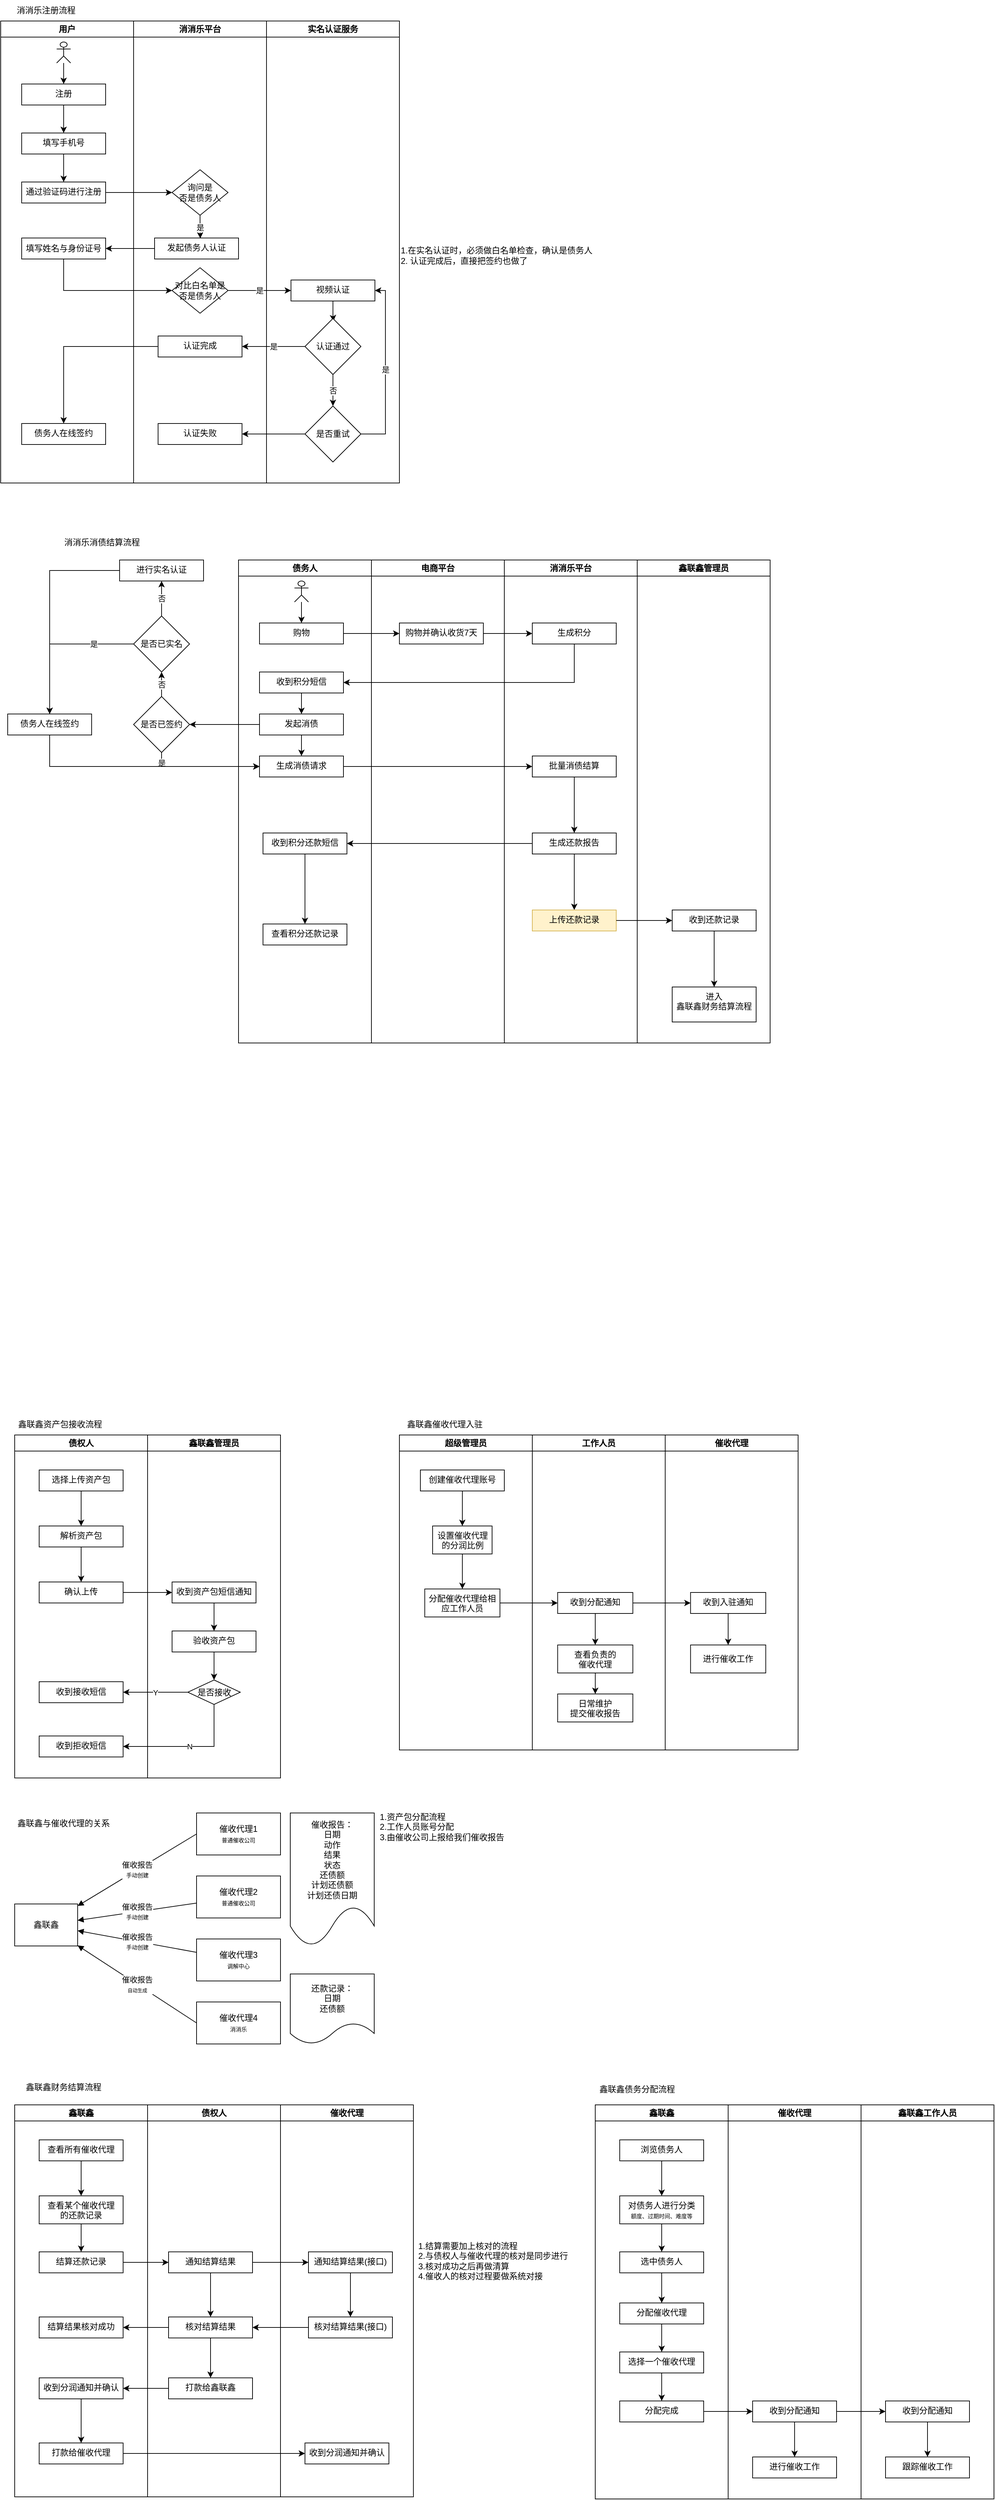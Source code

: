 <mxfile version="22.1.4" type="github">
  <diagram name="第 1 页" id="IrOaD0ugSm4VNV1ufrcn">
    <mxGraphModel dx="1061" dy="655" grid="1" gridSize="10" guides="1" tooltips="1" connect="1" arrows="1" fold="1" page="1" pageScale="1" pageWidth="827" pageHeight="1169" math="0" shadow="0">
      <root>
        <mxCell id="0" />
        <mxCell id="1" parent="0" />
        <mxCell id="AjmC-OGkHX0ekNedTrzZ-1" value="用户" style="swimlane;whiteSpace=wrap;html=1;" vertex="1" parent="1">
          <mxGeometry x="20" y="40" width="190" height="660" as="geometry" />
        </mxCell>
        <mxCell id="AjmC-OGkHX0ekNedTrzZ-6" value="" style="edgeStyle=orthogonalEdgeStyle;rounded=0;orthogonalLoop=1;jettySize=auto;html=1;" edge="1" parent="AjmC-OGkHX0ekNedTrzZ-1" source="AjmC-OGkHX0ekNedTrzZ-4" target="AjmC-OGkHX0ekNedTrzZ-5">
          <mxGeometry relative="1" as="geometry" />
        </mxCell>
        <mxCell id="AjmC-OGkHX0ekNedTrzZ-4" value="" style="shape=umlActor;verticalLabelPosition=bottom;verticalAlign=top;html=1;outlineConnect=0;" vertex="1" parent="AjmC-OGkHX0ekNedTrzZ-1">
          <mxGeometry x="80" y="30" width="20" height="30" as="geometry" />
        </mxCell>
        <mxCell id="AjmC-OGkHX0ekNedTrzZ-41" style="edgeStyle=orthogonalEdgeStyle;rounded=0;orthogonalLoop=1;jettySize=auto;html=1;exitX=0.5;exitY=1;exitDx=0;exitDy=0;" edge="1" parent="AjmC-OGkHX0ekNedTrzZ-1" source="AjmC-OGkHX0ekNedTrzZ-5" target="AjmC-OGkHX0ekNedTrzZ-10">
          <mxGeometry relative="1" as="geometry" />
        </mxCell>
        <mxCell id="AjmC-OGkHX0ekNedTrzZ-5" value="注册" style="whiteSpace=wrap;html=1;verticalAlign=top;" vertex="1" parent="AjmC-OGkHX0ekNedTrzZ-1">
          <mxGeometry x="30" y="90" width="120" height="30" as="geometry" />
        </mxCell>
        <mxCell id="AjmC-OGkHX0ekNedTrzZ-42" style="edgeStyle=orthogonalEdgeStyle;rounded=0;orthogonalLoop=1;jettySize=auto;html=1;exitX=0.5;exitY=1;exitDx=0;exitDy=0;entryX=0.5;entryY=0;entryDx=0;entryDy=0;" edge="1" parent="AjmC-OGkHX0ekNedTrzZ-1" source="AjmC-OGkHX0ekNedTrzZ-10" target="AjmC-OGkHX0ekNedTrzZ-14">
          <mxGeometry relative="1" as="geometry" />
        </mxCell>
        <mxCell id="AjmC-OGkHX0ekNedTrzZ-10" value="填写手机号" style="whiteSpace=wrap;html=1;verticalAlign=top;" vertex="1" parent="AjmC-OGkHX0ekNedTrzZ-1">
          <mxGeometry x="30" y="160" width="120" height="30" as="geometry" />
        </mxCell>
        <mxCell id="AjmC-OGkHX0ekNedTrzZ-14" value="通过验证码进行注册" style="whiteSpace=wrap;html=1;verticalAlign=top;" vertex="1" parent="AjmC-OGkHX0ekNedTrzZ-1">
          <mxGeometry x="30" y="230" width="120" height="30" as="geometry" />
        </mxCell>
        <mxCell id="AjmC-OGkHX0ekNedTrzZ-18" value="填写姓名与身份证号" style="rounded=0;whiteSpace=wrap;html=1;" vertex="1" parent="AjmC-OGkHX0ekNedTrzZ-1">
          <mxGeometry x="30" y="310" width="120" height="30" as="geometry" />
        </mxCell>
        <mxCell id="AjmC-OGkHX0ekNedTrzZ-33" value="债务人在线签约" style="whiteSpace=wrap;html=1;verticalAlign=top;" vertex="1" parent="AjmC-OGkHX0ekNedTrzZ-1">
          <mxGeometry x="30" y="575" width="120" height="30" as="geometry" />
        </mxCell>
        <mxCell id="AjmC-OGkHX0ekNedTrzZ-2" value="消消乐注册流程" style="text;html=1;strokeColor=none;fillColor=none;align=center;verticalAlign=middle;whiteSpace=wrap;rounded=0;" vertex="1" parent="1">
          <mxGeometry x="20" y="10" width="130" height="30" as="geometry" />
        </mxCell>
        <mxCell id="AjmC-OGkHX0ekNedTrzZ-3" value="消消乐平台" style="swimlane;whiteSpace=wrap;html=1;" vertex="1" parent="1">
          <mxGeometry x="210" y="40" width="190" height="660" as="geometry" />
        </mxCell>
        <mxCell id="AjmC-OGkHX0ekNedTrzZ-12" value="询问是&lt;br&gt;否是债务人" style="rhombus;whiteSpace=wrap;html=1;" vertex="1" parent="AjmC-OGkHX0ekNedTrzZ-3">
          <mxGeometry x="55" y="212.5" width="80" height="65" as="geometry" />
        </mxCell>
        <mxCell id="AjmC-OGkHX0ekNedTrzZ-30" value="认证完成" style="whiteSpace=wrap;html=1;verticalAlign=top;" vertex="1" parent="AjmC-OGkHX0ekNedTrzZ-3">
          <mxGeometry x="35" y="450" width="120" height="30" as="geometry" />
        </mxCell>
        <mxCell id="AjmC-OGkHX0ekNedTrzZ-266" value="发起债务人认证" style="whiteSpace=wrap;html=1;verticalAlign=top;" vertex="1" parent="AjmC-OGkHX0ekNedTrzZ-3">
          <mxGeometry x="30" y="310" width="120" height="30" as="geometry" />
        </mxCell>
        <mxCell id="AjmC-OGkHX0ekNedTrzZ-267" value="是" style="edgeStyle=orthogonalEdgeStyle;rounded=0;orthogonalLoop=1;jettySize=auto;html=1;entryX=0.545;entryY=0.022;entryDx=0;entryDy=0;entryPerimeter=0;" edge="1" parent="AjmC-OGkHX0ekNedTrzZ-3" source="AjmC-OGkHX0ekNedTrzZ-12" target="AjmC-OGkHX0ekNedTrzZ-266">
          <mxGeometry relative="1" as="geometry" />
        </mxCell>
        <mxCell id="AjmC-OGkHX0ekNedTrzZ-271" value="认证失败" style="whiteSpace=wrap;html=1;verticalAlign=top;" vertex="1" parent="AjmC-OGkHX0ekNedTrzZ-3">
          <mxGeometry x="35" y="575" width="120" height="30" as="geometry" />
        </mxCell>
        <mxCell id="AjmC-OGkHX0ekNedTrzZ-273" value="对比白名单是否是债务人" style="rhombus;whiteSpace=wrap;html=1;" vertex="1" parent="AjmC-OGkHX0ekNedTrzZ-3">
          <mxGeometry x="55" y="352.5" width="80" height="65" as="geometry" />
        </mxCell>
        <mxCell id="AjmC-OGkHX0ekNedTrzZ-8" value="实名认证服务" style="swimlane;whiteSpace=wrap;html=1;" vertex="1" parent="1">
          <mxGeometry x="400" y="40" width="190" height="660" as="geometry" />
        </mxCell>
        <mxCell id="AjmC-OGkHX0ekNedTrzZ-27" value="" style="edgeStyle=orthogonalEdgeStyle;rounded=0;orthogonalLoop=1;jettySize=auto;html=1;entryX=0.509;entryY=0.05;entryDx=0;entryDy=0;entryPerimeter=0;" edge="1" parent="AjmC-OGkHX0ekNedTrzZ-8" source="AjmC-OGkHX0ekNedTrzZ-24" target="AjmC-OGkHX0ekNedTrzZ-28">
          <mxGeometry relative="1" as="geometry">
            <mxPoint x="95" y="480" as="targetPoint" />
          </mxGeometry>
        </mxCell>
        <mxCell id="AjmC-OGkHX0ekNedTrzZ-24" value="视频认证" style="whiteSpace=wrap;html=1;verticalAlign=top;" vertex="1" parent="AjmC-OGkHX0ekNedTrzZ-8">
          <mxGeometry x="35" y="370" width="120" height="30" as="geometry" />
        </mxCell>
        <mxCell id="AjmC-OGkHX0ekNedTrzZ-37" value="否" style="edgeStyle=orthogonalEdgeStyle;rounded=0;orthogonalLoop=1;jettySize=auto;html=1;" edge="1" parent="AjmC-OGkHX0ekNedTrzZ-8" source="AjmC-OGkHX0ekNedTrzZ-28" target="AjmC-OGkHX0ekNedTrzZ-36">
          <mxGeometry relative="1" as="geometry" />
        </mxCell>
        <mxCell id="AjmC-OGkHX0ekNedTrzZ-28" value="认证通过" style="rhombus;whiteSpace=wrap;html=1;" vertex="1" parent="AjmC-OGkHX0ekNedTrzZ-8">
          <mxGeometry x="55" y="425" width="80" height="80" as="geometry" />
        </mxCell>
        <mxCell id="AjmC-OGkHX0ekNedTrzZ-38" value="是" style="edgeStyle=orthogonalEdgeStyle;rounded=0;orthogonalLoop=1;jettySize=auto;html=1;exitX=1;exitY=0.5;exitDx=0;exitDy=0;" edge="1" parent="AjmC-OGkHX0ekNedTrzZ-8" source="AjmC-OGkHX0ekNedTrzZ-36" target="AjmC-OGkHX0ekNedTrzZ-24">
          <mxGeometry relative="1" as="geometry">
            <mxPoint x="150" y="590" as="sourcePoint" />
            <mxPoint x="170" y="385" as="targetPoint" />
            <Array as="points">
              <mxPoint x="170" y="590" />
              <mxPoint x="170" y="385" />
            </Array>
          </mxGeometry>
        </mxCell>
        <mxCell id="AjmC-OGkHX0ekNedTrzZ-36" value="是否重试" style="rhombus;whiteSpace=wrap;html=1;" vertex="1" parent="AjmC-OGkHX0ekNedTrzZ-8">
          <mxGeometry x="55" y="550" width="80" height="80" as="geometry" />
        </mxCell>
        <mxCell id="AjmC-OGkHX0ekNedTrzZ-15" style="edgeStyle=orthogonalEdgeStyle;rounded=0;orthogonalLoop=1;jettySize=auto;html=1;entryX=0;entryY=0.5;entryDx=0;entryDy=0;" edge="1" parent="1" source="AjmC-OGkHX0ekNedTrzZ-14" target="AjmC-OGkHX0ekNedTrzZ-12">
          <mxGeometry relative="1" as="geometry" />
        </mxCell>
        <mxCell id="AjmC-OGkHX0ekNedTrzZ-31" value="是" style="edgeStyle=orthogonalEdgeStyle;rounded=0;orthogonalLoop=1;jettySize=auto;html=1;exitX=0;exitY=0.5;exitDx=0;exitDy=0;" edge="1" parent="1" source="AjmC-OGkHX0ekNedTrzZ-28" target="AjmC-OGkHX0ekNedTrzZ-30">
          <mxGeometry relative="1" as="geometry" />
        </mxCell>
        <mxCell id="AjmC-OGkHX0ekNedTrzZ-34" value="" style="edgeStyle=orthogonalEdgeStyle;rounded=0;orthogonalLoop=1;jettySize=auto;html=1;" edge="1" parent="1" source="AjmC-OGkHX0ekNedTrzZ-30" target="AjmC-OGkHX0ekNedTrzZ-33">
          <mxGeometry relative="1" as="geometry" />
        </mxCell>
        <mxCell id="AjmC-OGkHX0ekNedTrzZ-232" value="" style="group" vertex="1" connectable="0" parent="1">
          <mxGeometry x="590" y="2030" width="380" height="480" as="geometry" />
        </mxCell>
        <mxCell id="AjmC-OGkHX0ekNedTrzZ-188" value="鑫联鑫催收代理入驻" style="text;html=1;strokeColor=none;fillColor=none;align=center;verticalAlign=middle;whiteSpace=wrap;rounded=0;" vertex="1" parent="AjmC-OGkHX0ekNedTrzZ-232">
          <mxGeometry width="130" height="30" as="geometry" />
        </mxCell>
        <mxCell id="AjmC-OGkHX0ekNedTrzZ-202" value="工作人员" style="swimlane;whiteSpace=wrap;html=1;" vertex="1" parent="AjmC-OGkHX0ekNedTrzZ-232">
          <mxGeometry x="190" y="30" width="190" height="450" as="geometry" />
        </mxCell>
        <mxCell id="AjmC-OGkHX0ekNedTrzZ-210" value="" style="edgeStyle=orthogonalEdgeStyle;rounded=0;orthogonalLoop=1;jettySize=auto;html=1;" edge="1" parent="AjmC-OGkHX0ekNedTrzZ-202" source="AjmC-OGkHX0ekNedTrzZ-206" target="AjmC-OGkHX0ekNedTrzZ-209">
          <mxGeometry relative="1" as="geometry" />
        </mxCell>
        <mxCell id="AjmC-OGkHX0ekNedTrzZ-206" value="查看负责的&lt;br&gt;催收代理" style="whiteSpace=wrap;html=1;verticalAlign=top;" vertex="1" parent="AjmC-OGkHX0ekNedTrzZ-202">
          <mxGeometry x="36.25" y="300" width="107.5" height="40" as="geometry" />
        </mxCell>
        <mxCell id="AjmC-OGkHX0ekNedTrzZ-209" value="日常维护&lt;br&gt;提交催收报告" style="whiteSpace=wrap;html=1;verticalAlign=top;" vertex="1" parent="AjmC-OGkHX0ekNedTrzZ-202">
          <mxGeometry x="36.25" y="370" width="107.5" height="40" as="geometry" />
        </mxCell>
        <mxCell id="AjmC-OGkHX0ekNedTrzZ-319" style="edgeStyle=orthogonalEdgeStyle;rounded=0;orthogonalLoop=1;jettySize=auto;html=1;exitX=0.5;exitY=1;exitDx=0;exitDy=0;entryX=0.5;entryY=0;entryDx=0;entryDy=0;" edge="1" parent="AjmC-OGkHX0ekNedTrzZ-202" source="AjmC-OGkHX0ekNedTrzZ-318" target="AjmC-OGkHX0ekNedTrzZ-206">
          <mxGeometry relative="1" as="geometry" />
        </mxCell>
        <mxCell id="AjmC-OGkHX0ekNedTrzZ-318" value="收到分配通知" style="whiteSpace=wrap;html=1;verticalAlign=top;" vertex="1" parent="AjmC-OGkHX0ekNedTrzZ-202">
          <mxGeometry x="36.25" y="225" width="107.5" height="30" as="geometry" />
        </mxCell>
        <mxCell id="AjmC-OGkHX0ekNedTrzZ-234" value="" style="group" vertex="1" connectable="0" parent="1">
          <mxGeometry x="40" y="2977" width="570" height="600" as="geometry" />
        </mxCell>
        <mxCell id="AjmC-OGkHX0ekNedTrzZ-163" value="鑫联鑫" style="swimlane;whiteSpace=wrap;html=1;" vertex="1" parent="AjmC-OGkHX0ekNedTrzZ-234">
          <mxGeometry y="40" width="190" height="560" as="geometry" />
        </mxCell>
        <mxCell id="AjmC-OGkHX0ekNedTrzZ-164" style="edgeStyle=orthogonalEdgeStyle;rounded=0;orthogonalLoop=1;jettySize=auto;html=1;exitX=0.5;exitY=1;exitDx=0;exitDy=0;" edge="1" parent="AjmC-OGkHX0ekNedTrzZ-163" source="AjmC-OGkHX0ekNedTrzZ-165" target="AjmC-OGkHX0ekNedTrzZ-167">
          <mxGeometry relative="1" as="geometry" />
        </mxCell>
        <mxCell id="AjmC-OGkHX0ekNedTrzZ-165" value="查看所有催收代理" style="whiteSpace=wrap;html=1;verticalAlign=top;" vertex="1" parent="AjmC-OGkHX0ekNedTrzZ-163">
          <mxGeometry x="35" y="50" width="120" height="30" as="geometry" />
        </mxCell>
        <mxCell id="AjmC-OGkHX0ekNedTrzZ-166" style="edgeStyle=orthogonalEdgeStyle;rounded=0;orthogonalLoop=1;jettySize=auto;html=1;" edge="1" parent="AjmC-OGkHX0ekNedTrzZ-163" source="AjmC-OGkHX0ekNedTrzZ-167" target="AjmC-OGkHX0ekNedTrzZ-168">
          <mxGeometry relative="1" as="geometry" />
        </mxCell>
        <mxCell id="AjmC-OGkHX0ekNedTrzZ-167" value="查看某个催收代理&lt;br&gt;的还款记录" style="whiteSpace=wrap;html=1;verticalAlign=top;" vertex="1" parent="AjmC-OGkHX0ekNedTrzZ-163">
          <mxGeometry x="35" y="130" width="120" height="40" as="geometry" />
        </mxCell>
        <mxCell id="AjmC-OGkHX0ekNedTrzZ-168" value="结算还款记录" style="whiteSpace=wrap;html=1;verticalAlign=top;" vertex="1" parent="AjmC-OGkHX0ekNedTrzZ-163">
          <mxGeometry x="35" y="210" width="120" height="30" as="geometry" />
        </mxCell>
        <mxCell id="AjmC-OGkHX0ekNedTrzZ-280" value="结算结果核对成功" style="whiteSpace=wrap;html=1;verticalAlign=top;" vertex="1" parent="AjmC-OGkHX0ekNedTrzZ-163">
          <mxGeometry x="35" y="303" width="120" height="30" as="geometry" />
        </mxCell>
        <mxCell id="AjmC-OGkHX0ekNedTrzZ-218" value="收到分润通知并确认" style="whiteSpace=wrap;html=1;verticalAlign=top;" vertex="1" parent="AjmC-OGkHX0ekNedTrzZ-163">
          <mxGeometry x="35" y="390" width="120" height="30" as="geometry" />
        </mxCell>
        <mxCell id="AjmC-OGkHX0ekNedTrzZ-220" value="打款给催收代理" style="whiteSpace=wrap;html=1;verticalAlign=top;" vertex="1" parent="AjmC-OGkHX0ekNedTrzZ-163">
          <mxGeometry x="35" y="483" width="120" height="30" as="geometry" />
        </mxCell>
        <mxCell id="AjmC-OGkHX0ekNedTrzZ-221" value="" style="edgeStyle=orthogonalEdgeStyle;rounded=0;orthogonalLoop=1;jettySize=auto;html=1;" edge="1" parent="AjmC-OGkHX0ekNedTrzZ-163" source="AjmC-OGkHX0ekNedTrzZ-218" target="AjmC-OGkHX0ekNedTrzZ-220">
          <mxGeometry relative="1" as="geometry" />
        </mxCell>
        <mxCell id="AjmC-OGkHX0ekNedTrzZ-171" value="鑫联鑫财务结算流程" style="text;html=1;strokeColor=none;fillColor=none;align=center;verticalAlign=middle;whiteSpace=wrap;rounded=0;" vertex="1" parent="AjmC-OGkHX0ekNedTrzZ-234">
          <mxGeometry width="140" height="30" as="geometry" />
        </mxCell>
        <mxCell id="AjmC-OGkHX0ekNedTrzZ-172" value="债权人" style="swimlane;whiteSpace=wrap;html=1;" vertex="1" parent="AjmC-OGkHX0ekNedTrzZ-234">
          <mxGeometry x="190" y="40" width="190" height="560" as="geometry" />
        </mxCell>
        <mxCell id="AjmC-OGkHX0ekNedTrzZ-261" value="" style="edgeStyle=orthogonalEdgeStyle;rounded=0;orthogonalLoop=1;jettySize=auto;html=1;entryX=0.5;entryY=0;entryDx=0;entryDy=0;" edge="1" parent="AjmC-OGkHX0ekNedTrzZ-172" source="AjmC-OGkHX0ekNedTrzZ-212" target="AjmC-OGkHX0ekNedTrzZ-262">
          <mxGeometry relative="1" as="geometry">
            <mxPoint x="105" y="373" as="targetPoint" />
          </mxGeometry>
        </mxCell>
        <mxCell id="AjmC-OGkHX0ekNedTrzZ-212" value="通知结算结果" style="whiteSpace=wrap;html=1;verticalAlign=top;" vertex="1" parent="AjmC-OGkHX0ekNedTrzZ-172">
          <mxGeometry x="30" y="210" width="120" height="30" as="geometry" />
        </mxCell>
        <mxCell id="AjmC-OGkHX0ekNedTrzZ-216" value="打款给鑫联鑫" style="whiteSpace=wrap;html=1;verticalAlign=top;" vertex="1" parent="AjmC-OGkHX0ekNedTrzZ-172">
          <mxGeometry x="30" y="390" width="120" height="30" as="geometry" />
        </mxCell>
        <mxCell id="AjmC-OGkHX0ekNedTrzZ-263" style="edgeStyle=orthogonalEdgeStyle;rounded=0;orthogonalLoop=1;jettySize=auto;html=1;exitX=0.5;exitY=1;exitDx=0;exitDy=0;entryX=0.5;entryY=0;entryDx=0;entryDy=0;" edge="1" parent="AjmC-OGkHX0ekNedTrzZ-172" source="AjmC-OGkHX0ekNedTrzZ-262" target="AjmC-OGkHX0ekNedTrzZ-216">
          <mxGeometry relative="1" as="geometry" />
        </mxCell>
        <mxCell id="AjmC-OGkHX0ekNedTrzZ-262" value="核对结算结果" style="whiteSpace=wrap;html=1;verticalAlign=top;" vertex="1" parent="AjmC-OGkHX0ekNedTrzZ-172">
          <mxGeometry x="30" y="303" width="120" height="30" as="geometry" />
        </mxCell>
        <mxCell id="AjmC-OGkHX0ekNedTrzZ-180" value="催收代理" style="swimlane;whiteSpace=wrap;html=1;" vertex="1" parent="AjmC-OGkHX0ekNedTrzZ-234">
          <mxGeometry x="380" y="40" width="190" height="560" as="geometry" />
        </mxCell>
        <mxCell id="AjmC-OGkHX0ekNedTrzZ-278" style="edgeStyle=orthogonalEdgeStyle;rounded=0;orthogonalLoop=1;jettySize=auto;html=1;exitX=0.5;exitY=1;exitDx=0;exitDy=0;" edge="1" parent="AjmC-OGkHX0ekNedTrzZ-180" source="AjmC-OGkHX0ekNedTrzZ-214" target="AjmC-OGkHX0ekNedTrzZ-265">
          <mxGeometry relative="1" as="geometry" />
        </mxCell>
        <mxCell id="AjmC-OGkHX0ekNedTrzZ-214" value="通知结算结果(接口)" style="whiteSpace=wrap;html=1;verticalAlign=top;" vertex="1" parent="AjmC-OGkHX0ekNedTrzZ-180">
          <mxGeometry x="40" y="210" width="120" height="30" as="geometry" />
        </mxCell>
        <mxCell id="AjmC-OGkHX0ekNedTrzZ-222" value="收到分润通知并确认" style="whiteSpace=wrap;html=1;verticalAlign=top;" vertex="1" parent="AjmC-OGkHX0ekNedTrzZ-180">
          <mxGeometry x="35" y="483" width="120" height="30" as="geometry" />
        </mxCell>
        <mxCell id="AjmC-OGkHX0ekNedTrzZ-265" value="核对结算结果(接口)" style="whiteSpace=wrap;html=1;verticalAlign=top;" vertex="1" parent="AjmC-OGkHX0ekNedTrzZ-180">
          <mxGeometry x="40" y="303" width="120" height="30" as="geometry" />
        </mxCell>
        <mxCell id="AjmC-OGkHX0ekNedTrzZ-276" style="edgeStyle=orthogonalEdgeStyle;rounded=0;orthogonalLoop=1;jettySize=auto;html=1;exitX=1;exitY=0.5;exitDx=0;exitDy=0;" edge="1" parent="AjmC-OGkHX0ekNedTrzZ-234" source="AjmC-OGkHX0ekNedTrzZ-168" target="AjmC-OGkHX0ekNedTrzZ-212">
          <mxGeometry relative="1" as="geometry" />
        </mxCell>
        <mxCell id="AjmC-OGkHX0ekNedTrzZ-277" style="edgeStyle=orthogonalEdgeStyle;rounded=0;orthogonalLoop=1;jettySize=auto;html=1;exitX=1;exitY=0.5;exitDx=0;exitDy=0;entryX=0;entryY=0.5;entryDx=0;entryDy=0;" edge="1" parent="AjmC-OGkHX0ekNedTrzZ-234" source="AjmC-OGkHX0ekNedTrzZ-212" target="AjmC-OGkHX0ekNedTrzZ-214">
          <mxGeometry relative="1" as="geometry" />
        </mxCell>
        <mxCell id="AjmC-OGkHX0ekNedTrzZ-279" style="edgeStyle=orthogonalEdgeStyle;rounded=0;orthogonalLoop=1;jettySize=auto;html=1;exitX=0;exitY=0.5;exitDx=0;exitDy=0;" edge="1" parent="AjmC-OGkHX0ekNedTrzZ-234" source="AjmC-OGkHX0ekNedTrzZ-265" target="AjmC-OGkHX0ekNedTrzZ-262">
          <mxGeometry relative="1" as="geometry" />
        </mxCell>
        <mxCell id="AjmC-OGkHX0ekNedTrzZ-281" style="edgeStyle=orthogonalEdgeStyle;rounded=0;orthogonalLoop=1;jettySize=auto;html=1;exitX=0;exitY=0.5;exitDx=0;exitDy=0;entryX=1;entryY=0.5;entryDx=0;entryDy=0;" edge="1" parent="AjmC-OGkHX0ekNedTrzZ-234" source="AjmC-OGkHX0ekNedTrzZ-262" target="AjmC-OGkHX0ekNedTrzZ-280">
          <mxGeometry relative="1" as="geometry" />
        </mxCell>
        <mxCell id="AjmC-OGkHX0ekNedTrzZ-219" value="" style="edgeStyle=orthogonalEdgeStyle;rounded=0;orthogonalLoop=1;jettySize=auto;html=1;" edge="1" parent="AjmC-OGkHX0ekNedTrzZ-234" source="AjmC-OGkHX0ekNedTrzZ-216" target="AjmC-OGkHX0ekNedTrzZ-218">
          <mxGeometry relative="1" as="geometry" />
        </mxCell>
        <mxCell id="AjmC-OGkHX0ekNedTrzZ-282" style="edgeStyle=orthogonalEdgeStyle;rounded=0;orthogonalLoop=1;jettySize=auto;html=1;exitX=1;exitY=0.5;exitDx=0;exitDy=0;entryX=0;entryY=0.5;entryDx=0;entryDy=0;" edge="1" parent="AjmC-OGkHX0ekNedTrzZ-234" source="AjmC-OGkHX0ekNedTrzZ-220" target="AjmC-OGkHX0ekNedTrzZ-222">
          <mxGeometry relative="1" as="geometry" />
        </mxCell>
        <mxCell id="AjmC-OGkHX0ekNedTrzZ-231" value="" style="group" vertex="1" connectable="0" parent="1">
          <mxGeometry x="40" y="2030" width="380" height="520" as="geometry" />
        </mxCell>
        <mxCell id="AjmC-OGkHX0ekNedTrzZ-93" value="鑫联鑫资产包接收流程" style="text;html=1;strokeColor=none;fillColor=none;align=center;verticalAlign=middle;whiteSpace=wrap;rounded=0;" vertex="1" parent="AjmC-OGkHX0ekNedTrzZ-231">
          <mxGeometry width="130" height="30" as="geometry" />
        </mxCell>
        <mxCell id="AjmC-OGkHX0ekNedTrzZ-94" value="债权人" style="swimlane;whiteSpace=wrap;html=1;" vertex="1" parent="AjmC-OGkHX0ekNedTrzZ-231">
          <mxGeometry y="30" width="190" height="490" as="geometry" />
        </mxCell>
        <mxCell id="AjmC-OGkHX0ekNedTrzZ-114" style="edgeStyle=orthogonalEdgeStyle;rounded=0;orthogonalLoop=1;jettySize=auto;html=1;exitX=0.5;exitY=1;exitDx=0;exitDy=0;" edge="1" parent="AjmC-OGkHX0ekNedTrzZ-94" source="AjmC-OGkHX0ekNedTrzZ-97" target="AjmC-OGkHX0ekNedTrzZ-99">
          <mxGeometry relative="1" as="geometry" />
        </mxCell>
        <mxCell id="AjmC-OGkHX0ekNedTrzZ-97" value="选择上传资产包" style="whiteSpace=wrap;html=1;verticalAlign=top;" vertex="1" parent="AjmC-OGkHX0ekNedTrzZ-94">
          <mxGeometry x="35" y="50" width="120" height="30" as="geometry" />
        </mxCell>
        <mxCell id="AjmC-OGkHX0ekNedTrzZ-115" style="edgeStyle=orthogonalEdgeStyle;rounded=0;orthogonalLoop=1;jettySize=auto;html=1;" edge="1" parent="AjmC-OGkHX0ekNedTrzZ-94" source="AjmC-OGkHX0ekNedTrzZ-99" target="AjmC-OGkHX0ekNedTrzZ-100">
          <mxGeometry relative="1" as="geometry" />
        </mxCell>
        <mxCell id="AjmC-OGkHX0ekNedTrzZ-99" value="解析资产包" style="whiteSpace=wrap;html=1;verticalAlign=top;" vertex="1" parent="AjmC-OGkHX0ekNedTrzZ-94">
          <mxGeometry x="35" y="130" width="120" height="30" as="geometry" />
        </mxCell>
        <mxCell id="AjmC-OGkHX0ekNedTrzZ-100" value="确认上传" style="whiteSpace=wrap;html=1;verticalAlign=top;" vertex="1" parent="AjmC-OGkHX0ekNedTrzZ-94">
          <mxGeometry x="35" y="210" width="120" height="30" as="geometry" />
        </mxCell>
        <mxCell id="AjmC-OGkHX0ekNedTrzZ-133" value="收到接收短信" style="whiteSpace=wrap;html=1;verticalAlign=top;" vertex="1" parent="AjmC-OGkHX0ekNedTrzZ-94">
          <mxGeometry x="35" y="352.5" width="120" height="30" as="geometry" />
        </mxCell>
        <mxCell id="AjmC-OGkHX0ekNedTrzZ-135" value="收到拒收短信" style="whiteSpace=wrap;html=1;verticalAlign=top;" vertex="1" parent="AjmC-OGkHX0ekNedTrzZ-94">
          <mxGeometry x="35" y="430" width="120" height="30" as="geometry" />
        </mxCell>
        <mxCell id="AjmC-OGkHX0ekNedTrzZ-104" value="鑫联鑫管理员" style="swimlane;whiteSpace=wrap;html=1;" vertex="1" parent="AjmC-OGkHX0ekNedTrzZ-231">
          <mxGeometry x="190" y="30" width="190" height="490" as="geometry" />
        </mxCell>
        <mxCell id="AjmC-OGkHX0ekNedTrzZ-108" value="" style="edgeStyle=orthogonalEdgeStyle;rounded=0;orthogonalLoop=1;jettySize=auto;html=1;" edge="1" parent="AjmC-OGkHX0ekNedTrzZ-104" source="AjmC-OGkHX0ekNedTrzZ-109" target="AjmC-OGkHX0ekNedTrzZ-110">
          <mxGeometry relative="1" as="geometry" />
        </mxCell>
        <mxCell id="AjmC-OGkHX0ekNedTrzZ-109" value="收到资产包短信通知" style="whiteSpace=wrap;html=1;verticalAlign=top;" vertex="1" parent="AjmC-OGkHX0ekNedTrzZ-104">
          <mxGeometry x="35" y="210" width="120" height="30" as="geometry" />
        </mxCell>
        <mxCell id="AjmC-OGkHX0ekNedTrzZ-132" value="" style="edgeStyle=orthogonalEdgeStyle;rounded=0;orthogonalLoop=1;jettySize=auto;html=1;" edge="1" parent="AjmC-OGkHX0ekNedTrzZ-104" source="AjmC-OGkHX0ekNedTrzZ-110" target="AjmC-OGkHX0ekNedTrzZ-131">
          <mxGeometry relative="1" as="geometry" />
        </mxCell>
        <mxCell id="AjmC-OGkHX0ekNedTrzZ-110" value="验收资产包" style="whiteSpace=wrap;html=1;verticalAlign=top;" vertex="1" parent="AjmC-OGkHX0ekNedTrzZ-104">
          <mxGeometry x="35" y="280" width="120" height="30" as="geometry" />
        </mxCell>
        <mxCell id="AjmC-OGkHX0ekNedTrzZ-131" value="是否接收" style="rhombus;whiteSpace=wrap;html=1;verticalAlign=middle;" vertex="1" parent="AjmC-OGkHX0ekNedTrzZ-104">
          <mxGeometry x="57.5" y="350" width="75" height="35" as="geometry" />
        </mxCell>
        <mxCell id="AjmC-OGkHX0ekNedTrzZ-130" style="edgeStyle=orthogonalEdgeStyle;rounded=0;orthogonalLoop=1;jettySize=auto;html=1;exitX=1;exitY=0.5;exitDx=0;exitDy=0;" edge="1" parent="AjmC-OGkHX0ekNedTrzZ-231" source="AjmC-OGkHX0ekNedTrzZ-100" target="AjmC-OGkHX0ekNedTrzZ-109">
          <mxGeometry relative="1" as="geometry" />
        </mxCell>
        <mxCell id="AjmC-OGkHX0ekNedTrzZ-134" value="Y" style="edgeStyle=orthogonalEdgeStyle;rounded=0;orthogonalLoop=1;jettySize=auto;html=1;exitX=0;exitY=0.5;exitDx=0;exitDy=0;" edge="1" parent="AjmC-OGkHX0ekNedTrzZ-231" source="AjmC-OGkHX0ekNedTrzZ-131" target="AjmC-OGkHX0ekNedTrzZ-133">
          <mxGeometry relative="1" as="geometry" />
        </mxCell>
        <mxCell id="AjmC-OGkHX0ekNedTrzZ-136" value="N" style="edgeStyle=orthogonalEdgeStyle;rounded=0;orthogonalLoop=1;jettySize=auto;html=1;exitX=0.5;exitY=1;exitDx=0;exitDy=0;entryX=1;entryY=0.5;entryDx=0;entryDy=0;" edge="1" parent="AjmC-OGkHX0ekNedTrzZ-231" source="AjmC-OGkHX0ekNedTrzZ-131" target="AjmC-OGkHX0ekNedTrzZ-135">
          <mxGeometry relative="1" as="geometry" />
        </mxCell>
        <mxCell id="AjmC-OGkHX0ekNedTrzZ-194" value="超级管理员" style="swimlane;whiteSpace=wrap;html=1;" vertex="1" parent="1">
          <mxGeometry x="590" y="2060" width="190" height="450" as="geometry" />
        </mxCell>
        <mxCell id="AjmC-OGkHX0ekNedTrzZ-189" value="创建催收代理账号" style="whiteSpace=wrap;html=1;verticalAlign=top;" vertex="1" parent="AjmC-OGkHX0ekNedTrzZ-194">
          <mxGeometry x="30" y="50" width="120" height="30" as="geometry" />
        </mxCell>
        <mxCell id="AjmC-OGkHX0ekNedTrzZ-190" value="设置催收代理的分润比例" style="whiteSpace=wrap;html=1;verticalAlign=top;" vertex="1" parent="AjmC-OGkHX0ekNedTrzZ-194">
          <mxGeometry x="47.5" y="130" width="85" height="40" as="geometry" />
        </mxCell>
        <mxCell id="AjmC-OGkHX0ekNedTrzZ-191" value="" style="edgeStyle=orthogonalEdgeStyle;rounded=0;orthogonalLoop=1;jettySize=auto;html=1;" edge="1" parent="AjmC-OGkHX0ekNedTrzZ-194" source="AjmC-OGkHX0ekNedTrzZ-189" target="AjmC-OGkHX0ekNedTrzZ-190">
          <mxGeometry relative="1" as="geometry" />
        </mxCell>
        <mxCell id="AjmC-OGkHX0ekNedTrzZ-192" value="分配催收代理给相应工作人员" style="whiteSpace=wrap;html=1;verticalAlign=top;" vertex="1" parent="AjmC-OGkHX0ekNedTrzZ-194">
          <mxGeometry x="36.25" y="220" width="107.5" height="40" as="geometry" />
        </mxCell>
        <mxCell id="AjmC-OGkHX0ekNedTrzZ-193" value="" style="edgeStyle=orthogonalEdgeStyle;rounded=0;orthogonalLoop=1;jettySize=auto;html=1;" edge="1" parent="AjmC-OGkHX0ekNedTrzZ-194" source="AjmC-OGkHX0ekNedTrzZ-190" target="AjmC-OGkHX0ekNedTrzZ-192">
          <mxGeometry relative="1" as="geometry" />
        </mxCell>
        <mxCell id="AjmC-OGkHX0ekNedTrzZ-208" style="edgeStyle=orthogonalEdgeStyle;rounded=0;orthogonalLoop=1;jettySize=auto;html=1;exitX=1;exitY=0.5;exitDx=0;exitDy=0;entryX=0;entryY=0.5;entryDx=0;entryDy=0;" edge="1" parent="1" source="AjmC-OGkHX0ekNedTrzZ-192" target="AjmC-OGkHX0ekNedTrzZ-318">
          <mxGeometry relative="1" as="geometry" />
        </mxCell>
        <mxCell id="AjmC-OGkHX0ekNedTrzZ-254" value="" style="group" vertex="1" connectable="0" parent="1">
          <mxGeometry x="30" y="780" width="1090" height="720" as="geometry" />
        </mxCell>
        <mxCell id="AjmC-OGkHX0ekNedTrzZ-43" value="债务人" style="swimlane;whiteSpace=wrap;html=1;" vertex="1" parent="AjmC-OGkHX0ekNedTrzZ-254">
          <mxGeometry x="330" y="30" width="190" height="690" as="geometry" />
        </mxCell>
        <mxCell id="AjmC-OGkHX0ekNedTrzZ-44" value="" style="edgeStyle=orthogonalEdgeStyle;rounded=0;orthogonalLoop=1;jettySize=auto;html=1;" edge="1" parent="AjmC-OGkHX0ekNedTrzZ-43" source="AjmC-OGkHX0ekNedTrzZ-45" target="AjmC-OGkHX0ekNedTrzZ-47">
          <mxGeometry relative="1" as="geometry" />
        </mxCell>
        <mxCell id="AjmC-OGkHX0ekNedTrzZ-45" value="" style="shape=umlActor;verticalLabelPosition=bottom;verticalAlign=top;html=1;outlineConnect=0;" vertex="1" parent="AjmC-OGkHX0ekNedTrzZ-43">
          <mxGeometry x="80" y="30" width="20" height="30" as="geometry" />
        </mxCell>
        <mxCell id="AjmC-OGkHX0ekNedTrzZ-47" value="购物" style="whiteSpace=wrap;html=1;verticalAlign=top;" vertex="1" parent="AjmC-OGkHX0ekNedTrzZ-43">
          <mxGeometry x="30" y="90" width="120" height="30" as="geometry" />
        </mxCell>
        <mxCell id="AjmC-OGkHX0ekNedTrzZ-81" value="" style="edgeStyle=orthogonalEdgeStyle;rounded=0;orthogonalLoop=1;jettySize=auto;html=1;" edge="1" parent="AjmC-OGkHX0ekNedTrzZ-43" source="AjmC-OGkHX0ekNedTrzZ-78" target="AjmC-OGkHX0ekNedTrzZ-80">
          <mxGeometry relative="1" as="geometry" />
        </mxCell>
        <mxCell id="AjmC-OGkHX0ekNedTrzZ-78" value="发起消债" style="whiteSpace=wrap;html=1;verticalAlign=top;" vertex="1" parent="AjmC-OGkHX0ekNedTrzZ-43">
          <mxGeometry x="30" y="220" width="120" height="30" as="geometry" />
        </mxCell>
        <mxCell id="AjmC-OGkHX0ekNedTrzZ-80" value="生成消债请求" style="whiteSpace=wrap;html=1;verticalAlign=top;" vertex="1" parent="AjmC-OGkHX0ekNedTrzZ-43">
          <mxGeometry x="30" y="280" width="120" height="30" as="geometry" />
        </mxCell>
        <mxCell id="AjmC-OGkHX0ekNedTrzZ-87" value="收到积分还款短信" style="whiteSpace=wrap;html=1;verticalAlign=top;" vertex="1" parent="AjmC-OGkHX0ekNedTrzZ-43">
          <mxGeometry x="35" y="390" width="120" height="30" as="geometry" />
        </mxCell>
        <mxCell id="AjmC-OGkHX0ekNedTrzZ-129" style="edgeStyle=orthogonalEdgeStyle;rounded=0;orthogonalLoop=1;jettySize=auto;html=1;exitX=0.5;exitY=1;exitDx=0;exitDy=0;" edge="1" parent="AjmC-OGkHX0ekNedTrzZ-43" source="AjmC-OGkHX0ekNedTrzZ-116" target="AjmC-OGkHX0ekNedTrzZ-78">
          <mxGeometry relative="1" as="geometry" />
        </mxCell>
        <mxCell id="AjmC-OGkHX0ekNedTrzZ-116" value="收到积分短信" style="whiteSpace=wrap;html=1;verticalAlign=top;" vertex="1" parent="AjmC-OGkHX0ekNedTrzZ-43">
          <mxGeometry x="30" y="160" width="120" height="30" as="geometry" />
        </mxCell>
        <mxCell id="AjmC-OGkHX0ekNedTrzZ-89" value="查看积分还款记录" style="whiteSpace=wrap;html=1;verticalAlign=top;" vertex="1" parent="AjmC-OGkHX0ekNedTrzZ-43">
          <mxGeometry x="35" y="520" width="120" height="30" as="geometry" />
        </mxCell>
        <mxCell id="AjmC-OGkHX0ekNedTrzZ-90" value="" style="edgeStyle=orthogonalEdgeStyle;rounded=0;orthogonalLoop=1;jettySize=auto;html=1;" edge="1" parent="AjmC-OGkHX0ekNedTrzZ-43" source="AjmC-OGkHX0ekNedTrzZ-87" target="AjmC-OGkHX0ekNedTrzZ-89">
          <mxGeometry relative="1" as="geometry" />
        </mxCell>
        <mxCell id="AjmC-OGkHX0ekNedTrzZ-53" value="消消乐消债结算流程" style="text;html=1;strokeColor=none;fillColor=none;align=center;verticalAlign=middle;whiteSpace=wrap;rounded=0;" vertex="1" parent="AjmC-OGkHX0ekNedTrzZ-254">
          <mxGeometry x="70" y="-10" width="130" height="30" as="geometry" />
        </mxCell>
        <mxCell id="AjmC-OGkHX0ekNedTrzZ-54" value="电商平台" style="swimlane;whiteSpace=wrap;html=1;" vertex="1" parent="AjmC-OGkHX0ekNedTrzZ-254">
          <mxGeometry x="520" y="30" width="190" height="690" as="geometry" />
        </mxCell>
        <mxCell id="AjmC-OGkHX0ekNedTrzZ-74" value="购物并确认收货7天" style="whiteSpace=wrap;html=1;verticalAlign=top;" vertex="1" parent="AjmC-OGkHX0ekNedTrzZ-54">
          <mxGeometry x="40" y="90" width="120" height="30" as="geometry" />
        </mxCell>
        <mxCell id="AjmC-OGkHX0ekNedTrzZ-64" value="消消乐平台" style="swimlane;whiteSpace=wrap;html=1;" vertex="1" parent="AjmC-OGkHX0ekNedTrzZ-254">
          <mxGeometry x="710" y="30" width="190" height="690" as="geometry" />
        </mxCell>
        <mxCell id="AjmC-OGkHX0ekNedTrzZ-76" value="生成积分" style="whiteSpace=wrap;html=1;verticalAlign=top;" vertex="1" parent="AjmC-OGkHX0ekNedTrzZ-64">
          <mxGeometry x="40" y="90" width="120" height="30" as="geometry" />
        </mxCell>
        <mxCell id="AjmC-OGkHX0ekNedTrzZ-85" value="" style="edgeStyle=orthogonalEdgeStyle;rounded=0;orthogonalLoop=1;jettySize=auto;html=1;" edge="1" parent="AjmC-OGkHX0ekNedTrzZ-64" source="AjmC-OGkHX0ekNedTrzZ-82" target="AjmC-OGkHX0ekNedTrzZ-84">
          <mxGeometry relative="1" as="geometry" />
        </mxCell>
        <mxCell id="AjmC-OGkHX0ekNedTrzZ-82" value="批量消债结算" style="whiteSpace=wrap;html=1;verticalAlign=top;" vertex="1" parent="AjmC-OGkHX0ekNedTrzZ-64">
          <mxGeometry x="40" y="280" width="120" height="30" as="geometry" />
        </mxCell>
        <mxCell id="AjmC-OGkHX0ekNedTrzZ-238" value="" style="edgeStyle=orthogonalEdgeStyle;rounded=0;orthogonalLoop=1;jettySize=auto;html=1;" edge="1" parent="AjmC-OGkHX0ekNedTrzZ-64" source="AjmC-OGkHX0ekNedTrzZ-84" target="AjmC-OGkHX0ekNedTrzZ-237">
          <mxGeometry relative="1" as="geometry" />
        </mxCell>
        <mxCell id="AjmC-OGkHX0ekNedTrzZ-84" value="生成还款报告" style="whiteSpace=wrap;html=1;verticalAlign=top;" vertex="1" parent="AjmC-OGkHX0ekNedTrzZ-64">
          <mxGeometry x="40" y="390" width="120" height="30" as="geometry" />
        </mxCell>
        <mxCell id="AjmC-OGkHX0ekNedTrzZ-237" value="上传还款记录" style="whiteSpace=wrap;html=1;verticalAlign=top;fillColor=#fff2cc;strokeColor=#d6b656;" vertex="1" parent="AjmC-OGkHX0ekNedTrzZ-64">
          <mxGeometry x="40" y="500" width="120" height="30" as="geometry" />
        </mxCell>
        <mxCell id="AjmC-OGkHX0ekNedTrzZ-75" value="" style="edgeStyle=orthogonalEdgeStyle;rounded=0;orthogonalLoop=1;jettySize=auto;html=1;" edge="1" parent="AjmC-OGkHX0ekNedTrzZ-254" source="AjmC-OGkHX0ekNedTrzZ-47" target="AjmC-OGkHX0ekNedTrzZ-74">
          <mxGeometry relative="1" as="geometry" />
        </mxCell>
        <mxCell id="AjmC-OGkHX0ekNedTrzZ-77" value="" style="edgeStyle=orthogonalEdgeStyle;rounded=0;orthogonalLoop=1;jettySize=auto;html=1;" edge="1" parent="AjmC-OGkHX0ekNedTrzZ-254" source="AjmC-OGkHX0ekNedTrzZ-74" target="AjmC-OGkHX0ekNedTrzZ-76">
          <mxGeometry relative="1" as="geometry" />
        </mxCell>
        <mxCell id="AjmC-OGkHX0ekNedTrzZ-79" value="" style="edgeStyle=orthogonalEdgeStyle;rounded=0;orthogonalLoop=1;jettySize=auto;html=1;entryX=1;entryY=0.5;entryDx=0;entryDy=0;exitX=0.5;exitY=1;exitDx=0;exitDy=0;" edge="1" parent="AjmC-OGkHX0ekNedTrzZ-254" source="AjmC-OGkHX0ekNedTrzZ-76" target="AjmC-OGkHX0ekNedTrzZ-116">
          <mxGeometry relative="1" as="geometry" />
        </mxCell>
        <mxCell id="AjmC-OGkHX0ekNedTrzZ-83" value="" style="edgeStyle=orthogonalEdgeStyle;rounded=0;orthogonalLoop=1;jettySize=auto;html=1;" edge="1" parent="AjmC-OGkHX0ekNedTrzZ-254" source="AjmC-OGkHX0ekNedTrzZ-80" target="AjmC-OGkHX0ekNedTrzZ-82">
          <mxGeometry relative="1" as="geometry" />
        </mxCell>
        <mxCell id="AjmC-OGkHX0ekNedTrzZ-88" value="" style="edgeStyle=orthogonalEdgeStyle;rounded=0;orthogonalLoop=1;jettySize=auto;html=1;" edge="1" parent="AjmC-OGkHX0ekNedTrzZ-254" source="AjmC-OGkHX0ekNedTrzZ-84" target="AjmC-OGkHX0ekNedTrzZ-87">
          <mxGeometry relative="1" as="geometry" />
        </mxCell>
        <mxCell id="AjmC-OGkHX0ekNedTrzZ-224" value="鑫联鑫管理员" style="swimlane;whiteSpace=wrap;html=1;" vertex="1" parent="AjmC-OGkHX0ekNedTrzZ-254">
          <mxGeometry x="900" y="30" width="190" height="690" as="geometry" />
        </mxCell>
        <mxCell id="AjmC-OGkHX0ekNedTrzZ-236" style="edgeStyle=orthogonalEdgeStyle;rounded=0;orthogonalLoop=1;jettySize=auto;html=1;exitX=0.5;exitY=1;exitDx=0;exitDy=0;entryX=0.5;entryY=0;entryDx=0;entryDy=0;" edge="1" parent="AjmC-OGkHX0ekNedTrzZ-224" source="AjmC-OGkHX0ekNedTrzZ-228" target="AjmC-OGkHX0ekNedTrzZ-229">
          <mxGeometry relative="1" as="geometry" />
        </mxCell>
        <mxCell id="AjmC-OGkHX0ekNedTrzZ-228" value="收到还款记录" style="whiteSpace=wrap;html=1;verticalAlign=top;" vertex="1" parent="AjmC-OGkHX0ekNedTrzZ-224">
          <mxGeometry x="50" y="500" width="120" height="30" as="geometry" />
        </mxCell>
        <mxCell id="AjmC-OGkHX0ekNedTrzZ-229" value="进入&lt;br&gt;鑫联鑫财务结算流程" style="whiteSpace=wrap;html=1;verticalAlign=top;" vertex="1" parent="AjmC-OGkHX0ekNedTrzZ-224">
          <mxGeometry x="50" y="610" width="120" height="50" as="geometry" />
        </mxCell>
        <mxCell id="AjmC-OGkHX0ekNedTrzZ-239" style="edgeStyle=orthogonalEdgeStyle;rounded=0;orthogonalLoop=1;jettySize=auto;html=1;exitX=1;exitY=0.5;exitDx=0;exitDy=0;entryX=0;entryY=0.5;entryDx=0;entryDy=0;" edge="1" parent="AjmC-OGkHX0ekNedTrzZ-254" source="AjmC-OGkHX0ekNedTrzZ-237" target="AjmC-OGkHX0ekNedTrzZ-228">
          <mxGeometry relative="1" as="geometry" />
        </mxCell>
        <mxCell id="AjmC-OGkHX0ekNedTrzZ-245" value="是" style="edgeStyle=orthogonalEdgeStyle;rounded=0;orthogonalLoop=1;jettySize=auto;html=1;exitX=0.5;exitY=1;exitDx=0;exitDy=0;entryX=0;entryY=0.5;entryDx=0;entryDy=0;" edge="1" parent="AjmC-OGkHX0ekNedTrzZ-254" source="AjmC-OGkHX0ekNedTrzZ-240" target="AjmC-OGkHX0ekNedTrzZ-80">
          <mxGeometry x="-0.813" relative="1" as="geometry">
            <mxPoint as="offset" />
          </mxGeometry>
        </mxCell>
        <mxCell id="AjmC-OGkHX0ekNedTrzZ-240" value="是否已签约" style="rhombus;whiteSpace=wrap;html=1;verticalAlign=middle;" vertex="1" parent="AjmC-OGkHX0ekNedTrzZ-254">
          <mxGeometry x="180" y="225" width="80" height="80" as="geometry" />
        </mxCell>
        <mxCell id="AjmC-OGkHX0ekNedTrzZ-241" value="" style="edgeStyle=orthogonalEdgeStyle;rounded=0;orthogonalLoop=1;jettySize=auto;html=1;" edge="1" parent="AjmC-OGkHX0ekNedTrzZ-254" source="AjmC-OGkHX0ekNedTrzZ-78" target="AjmC-OGkHX0ekNedTrzZ-240">
          <mxGeometry relative="1" as="geometry" />
        </mxCell>
        <mxCell id="AjmC-OGkHX0ekNedTrzZ-247" style="edgeStyle=orthogonalEdgeStyle;rounded=0;orthogonalLoop=1;jettySize=auto;html=1;exitX=0.5;exitY=1;exitDx=0;exitDy=0;entryX=0;entryY=0.5;entryDx=0;entryDy=0;" edge="1" parent="AjmC-OGkHX0ekNedTrzZ-254" source="AjmC-OGkHX0ekNedTrzZ-244" target="AjmC-OGkHX0ekNedTrzZ-80">
          <mxGeometry relative="1" as="geometry" />
        </mxCell>
        <mxCell id="AjmC-OGkHX0ekNedTrzZ-244" value="债务人在线签约" style="whiteSpace=wrap;html=1;verticalAlign=top;" vertex="1" parent="AjmC-OGkHX0ekNedTrzZ-254">
          <mxGeometry y="250" width="120" height="30" as="geometry" />
        </mxCell>
        <mxCell id="AjmC-OGkHX0ekNedTrzZ-248" value="是否已实名" style="rhombus;whiteSpace=wrap;html=1;verticalAlign=middle;" vertex="1" parent="AjmC-OGkHX0ekNedTrzZ-254">
          <mxGeometry x="180" y="110" width="80" height="80" as="geometry" />
        </mxCell>
        <mxCell id="AjmC-OGkHX0ekNedTrzZ-249" value="否" style="edgeStyle=orthogonalEdgeStyle;rounded=0;orthogonalLoop=1;jettySize=auto;html=1;" edge="1" parent="AjmC-OGkHX0ekNedTrzZ-254" source="AjmC-OGkHX0ekNedTrzZ-240" target="AjmC-OGkHX0ekNedTrzZ-248">
          <mxGeometry relative="1" as="geometry" />
        </mxCell>
        <mxCell id="AjmC-OGkHX0ekNedTrzZ-251" value="进行实名认证" style="whiteSpace=wrap;html=1;verticalAlign=top;" vertex="1" parent="AjmC-OGkHX0ekNedTrzZ-254">
          <mxGeometry x="160" y="30" width="120" height="30" as="geometry" />
        </mxCell>
        <mxCell id="AjmC-OGkHX0ekNedTrzZ-253" style="edgeStyle=orthogonalEdgeStyle;rounded=0;orthogonalLoop=1;jettySize=auto;html=1;exitX=0;exitY=0.5;exitDx=0;exitDy=0;entryX=0.5;entryY=0;entryDx=0;entryDy=0;" edge="1" parent="AjmC-OGkHX0ekNedTrzZ-254" source="AjmC-OGkHX0ekNedTrzZ-251" target="AjmC-OGkHX0ekNedTrzZ-244">
          <mxGeometry relative="1" as="geometry">
            <mxPoint x="60" y="120" as="targetPoint" />
          </mxGeometry>
        </mxCell>
        <mxCell id="AjmC-OGkHX0ekNedTrzZ-252" value="否" style="edgeStyle=orthogonalEdgeStyle;rounded=0;orthogonalLoop=1;jettySize=auto;html=1;entryX=0.5;entryY=1;entryDx=0;entryDy=0;" edge="1" parent="AjmC-OGkHX0ekNedTrzZ-254" source="AjmC-OGkHX0ekNedTrzZ-248" target="AjmC-OGkHX0ekNedTrzZ-251">
          <mxGeometry relative="1" as="geometry" />
        </mxCell>
        <mxCell id="AjmC-OGkHX0ekNedTrzZ-250" value="是" style="edgeStyle=orthogonalEdgeStyle;rounded=0;orthogonalLoop=1;jettySize=auto;html=1;exitX=0;exitY=0.5;exitDx=0;exitDy=0;" edge="1" parent="AjmC-OGkHX0ekNedTrzZ-254" source="AjmC-OGkHX0ekNedTrzZ-248" target="AjmC-OGkHX0ekNedTrzZ-244">
          <mxGeometry x="-0.472" relative="1" as="geometry">
            <mxPoint x="1" as="offset" />
          </mxGeometry>
        </mxCell>
        <mxCell id="AjmC-OGkHX0ekNedTrzZ-255" value="1.在实名认证时，必须做白名单检查，确认是债务人&lt;br&gt;2. 认证完成后，直接把签约也做了" style="text;html=1;strokeColor=none;fillColor=none;align=left;verticalAlign=middle;whiteSpace=wrap;rounded=0;" vertex="1" parent="1">
          <mxGeometry x="590" y="360" width="290" height="30" as="geometry" />
        </mxCell>
        <mxCell id="AjmC-OGkHX0ekNedTrzZ-257" value="1.资产包分配流程&lt;br&gt;2.工作人员账号分配&lt;br&gt;3.由催收公司上报给我们催收报告" style="text;html=1;align=left;verticalAlign=middle;resizable=0;points=[];autosize=1;strokeColor=none;fillColor=none;" vertex="1" parent="1">
          <mxGeometry x="560" y="2590" width="200" height="60" as="geometry" />
        </mxCell>
        <mxCell id="AjmC-OGkHX0ekNedTrzZ-258" value="" style="group" vertex="1" connectable="0" parent="1">
          <mxGeometry x="40" y="2600" width="514" height="330" as="geometry" />
        </mxCell>
        <mxCell id="AjmC-OGkHX0ekNedTrzZ-147" value="鑫联鑫" style="rounded=0;whiteSpace=wrap;html=1;" vertex="1" parent="AjmC-OGkHX0ekNedTrzZ-258">
          <mxGeometry y="130" width="90" height="60" as="geometry" />
        </mxCell>
        <mxCell id="AjmC-OGkHX0ekNedTrzZ-148" value="催收代理1&lt;br&gt;&lt;font style=&quot;font-size: 8px;&quot;&gt;普通催收公司&lt;/font&gt;" style="rounded=0;whiteSpace=wrap;html=1;" vertex="1" parent="AjmC-OGkHX0ekNedTrzZ-258">
          <mxGeometry x="260" width="120" height="60" as="geometry" />
        </mxCell>
        <mxCell id="AjmC-OGkHX0ekNedTrzZ-152" value="催收报告&lt;br style=&quot;border-color: var(--border-color);&quot;&gt;&lt;font style=&quot;border-color: var(--border-color); font-size: 8px;&quot;&gt;手动创建&lt;/font&gt;" style="rounded=0;orthogonalLoop=1;jettySize=auto;html=1;entryX=0;entryY=0.5;entryDx=0;entryDy=0;endArrow=none;endFill=0;startArrow=block;startFill=1;" edge="1" parent="AjmC-OGkHX0ekNedTrzZ-258" source="AjmC-OGkHX0ekNedTrzZ-147" target="AjmC-OGkHX0ekNedTrzZ-148">
          <mxGeometry relative="1" as="geometry" />
        </mxCell>
        <mxCell id="AjmC-OGkHX0ekNedTrzZ-149" value="催收代理2&lt;br&gt;&lt;font style=&quot;font-size: 8px;&quot;&gt;普通催收公司&lt;/font&gt;" style="rounded=0;whiteSpace=wrap;html=1;" vertex="1" parent="AjmC-OGkHX0ekNedTrzZ-258">
          <mxGeometry x="260" y="90" width="120" height="60" as="geometry" />
        </mxCell>
        <mxCell id="AjmC-OGkHX0ekNedTrzZ-153" value="催收报告&lt;br style=&quot;border-color: var(--border-color);&quot;&gt;&lt;font style=&quot;border-color: var(--border-color); font-size: 8px;&quot;&gt;手动创建&lt;/font&gt;" style="rounded=0;orthogonalLoop=1;jettySize=auto;html=1;endArrow=none;endFill=0;startArrow=block;startFill=1;" edge="1" parent="AjmC-OGkHX0ekNedTrzZ-258" source="AjmC-OGkHX0ekNedTrzZ-147" target="AjmC-OGkHX0ekNedTrzZ-149">
          <mxGeometry relative="1" as="geometry" />
        </mxCell>
        <mxCell id="AjmC-OGkHX0ekNedTrzZ-150" value="催收代理3&lt;br&gt;&lt;font style=&quot;font-size: 8px;&quot;&gt;调解中心&lt;/font&gt;" style="rounded=0;whiteSpace=wrap;html=1;" vertex="1" parent="AjmC-OGkHX0ekNedTrzZ-258">
          <mxGeometry x="260" y="180" width="120" height="60" as="geometry" />
        </mxCell>
        <mxCell id="AjmC-OGkHX0ekNedTrzZ-154" value="催收报告&lt;br&gt;&lt;font style=&quot;font-size: 8px;&quot;&gt;手动创建&lt;/font&gt;" style="rounded=0;orthogonalLoop=1;jettySize=auto;html=1;endArrow=none;endFill=0;startArrow=block;startFill=1;" edge="1" parent="AjmC-OGkHX0ekNedTrzZ-258" source="AjmC-OGkHX0ekNedTrzZ-147" target="AjmC-OGkHX0ekNedTrzZ-150">
          <mxGeometry relative="1" as="geometry" />
        </mxCell>
        <mxCell id="AjmC-OGkHX0ekNedTrzZ-151" value="催收代理4&lt;br&gt;&lt;font style=&quot;font-size: 8px;&quot;&gt;消消乐&lt;/font&gt;" style="rounded=0;whiteSpace=wrap;html=1;" vertex="1" parent="AjmC-OGkHX0ekNedTrzZ-258">
          <mxGeometry x="260" y="270" width="120" height="60" as="geometry" />
        </mxCell>
        <mxCell id="AjmC-OGkHX0ekNedTrzZ-155" value="催收报告&lt;br&gt;&lt;font style=&quot;font-size: 7px;&quot;&gt;自动生成&lt;/font&gt;" style="rounded=0;orthogonalLoop=1;jettySize=auto;html=1;entryX=0;entryY=0.5;entryDx=0;entryDy=0;endArrow=none;endFill=0;startArrow=block;startFill=1;" edge="1" parent="AjmC-OGkHX0ekNedTrzZ-258" source="AjmC-OGkHX0ekNedTrzZ-147" target="AjmC-OGkHX0ekNedTrzZ-151">
          <mxGeometry relative="1" as="geometry" />
        </mxCell>
        <mxCell id="AjmC-OGkHX0ekNedTrzZ-156" value="催收报告：&lt;br&gt;日期&lt;br&gt;动作&lt;br&gt;结果&lt;br&gt;状态&lt;br&gt;还债额&lt;br&gt;计划还债额&lt;br&gt;计划还债日期" style="shape=document;whiteSpace=wrap;html=1;boundedLbl=1;" vertex="1" parent="AjmC-OGkHX0ekNedTrzZ-258">
          <mxGeometry x="394" width="120" height="190" as="geometry" />
        </mxCell>
        <mxCell id="AjmC-OGkHX0ekNedTrzZ-159" value="鑫联鑫与催收代理的关系" style="text;html=1;strokeColor=none;fillColor=none;align=center;verticalAlign=middle;whiteSpace=wrap;rounded=0;" vertex="1" parent="AjmC-OGkHX0ekNedTrzZ-258">
          <mxGeometry width="140" height="30" as="geometry" />
        </mxCell>
        <mxCell id="AjmC-OGkHX0ekNedTrzZ-162" value="还款记录：&lt;br&gt;日期&lt;br&gt;还债额" style="shape=document;whiteSpace=wrap;html=1;boundedLbl=1;" vertex="1" parent="AjmC-OGkHX0ekNedTrzZ-258">
          <mxGeometry x="394" y="230" width="120" height="100" as="geometry" />
        </mxCell>
        <mxCell id="AjmC-OGkHX0ekNedTrzZ-259" value="1.结算需要加上核对的流程&lt;br&gt;&lt;div style=&quot;&quot;&gt;&lt;span style=&quot;background-color: initial;&quot;&gt;2.与债权人与催收代理的核对是同步进行&lt;/span&gt;&lt;/div&gt;&lt;div style=&quot;&quot;&gt;&lt;span style=&quot;background-color: initial;&quot;&gt;3.核对成功之后再做清算&lt;/span&gt;&lt;/div&gt;&lt;div style=&quot;&quot;&gt;&lt;span style=&quot;background-color: initial;&quot;&gt;4.催收人的核对过程要做系统对接&lt;/span&gt;&lt;/div&gt;" style="text;html=1;align=left;verticalAlign=middle;resizable=0;points=[];autosize=1;strokeColor=none;fillColor=none;" vertex="1" parent="1">
          <mxGeometry x="615" y="3205" width="240" height="70" as="geometry" />
        </mxCell>
        <mxCell id="AjmC-OGkHX0ekNedTrzZ-268" style="edgeStyle=orthogonalEdgeStyle;rounded=0;orthogonalLoop=1;jettySize=auto;html=1;" edge="1" parent="1" source="AjmC-OGkHX0ekNedTrzZ-266" target="AjmC-OGkHX0ekNedTrzZ-18">
          <mxGeometry relative="1" as="geometry" />
        </mxCell>
        <mxCell id="AjmC-OGkHX0ekNedTrzZ-272" style="edgeStyle=orthogonalEdgeStyle;rounded=0;orthogonalLoop=1;jettySize=auto;html=1;exitX=0;exitY=0.5;exitDx=0;exitDy=0;entryX=1;entryY=0.5;entryDx=0;entryDy=0;" edge="1" parent="1" source="AjmC-OGkHX0ekNedTrzZ-36" target="AjmC-OGkHX0ekNedTrzZ-271">
          <mxGeometry relative="1" as="geometry" />
        </mxCell>
        <mxCell id="AjmC-OGkHX0ekNedTrzZ-274" value="" style="edgeStyle=orthogonalEdgeStyle;rounded=0;orthogonalLoop=1;jettySize=auto;html=1;exitX=0.5;exitY=1;exitDx=0;exitDy=0;entryX=0;entryY=0.5;entryDx=0;entryDy=0;" edge="1" parent="1" source="AjmC-OGkHX0ekNedTrzZ-18" target="AjmC-OGkHX0ekNedTrzZ-273">
          <mxGeometry relative="1" as="geometry">
            <mxPoint x="110" y="380" as="sourcePoint" />
            <mxPoint x="435" y="425" as="targetPoint" />
          </mxGeometry>
        </mxCell>
        <mxCell id="AjmC-OGkHX0ekNedTrzZ-275" value="是" style="edgeStyle=orthogonalEdgeStyle;rounded=0;orthogonalLoop=1;jettySize=auto;html=1;exitX=1;exitY=0.5;exitDx=0;exitDy=0;entryX=0;entryY=0.5;entryDx=0;entryDy=0;" edge="1" parent="1" source="AjmC-OGkHX0ekNedTrzZ-273" target="AjmC-OGkHX0ekNedTrzZ-24">
          <mxGeometry relative="1" as="geometry" />
        </mxCell>
        <mxCell id="AjmC-OGkHX0ekNedTrzZ-283" value="鑫联鑫" style="swimlane;whiteSpace=wrap;html=1;" vertex="1" parent="1">
          <mxGeometry x="870" y="3017" width="190" height="563" as="geometry" />
        </mxCell>
        <mxCell id="AjmC-OGkHX0ekNedTrzZ-284" style="edgeStyle=orthogonalEdgeStyle;rounded=0;orthogonalLoop=1;jettySize=auto;html=1;exitX=0.5;exitY=1;exitDx=0;exitDy=0;" edge="1" parent="AjmC-OGkHX0ekNedTrzZ-283" source="AjmC-OGkHX0ekNedTrzZ-285" target="AjmC-OGkHX0ekNedTrzZ-287">
          <mxGeometry relative="1" as="geometry" />
        </mxCell>
        <mxCell id="AjmC-OGkHX0ekNedTrzZ-285" value="浏览债务人" style="whiteSpace=wrap;html=1;verticalAlign=top;" vertex="1" parent="AjmC-OGkHX0ekNedTrzZ-283">
          <mxGeometry x="35" y="50" width="120" height="30" as="geometry" />
        </mxCell>
        <mxCell id="AjmC-OGkHX0ekNedTrzZ-286" style="edgeStyle=orthogonalEdgeStyle;rounded=0;orthogonalLoop=1;jettySize=auto;html=1;" edge="1" parent="AjmC-OGkHX0ekNedTrzZ-283" source="AjmC-OGkHX0ekNedTrzZ-287" target="AjmC-OGkHX0ekNedTrzZ-288">
          <mxGeometry relative="1" as="geometry" />
        </mxCell>
        <mxCell id="AjmC-OGkHX0ekNedTrzZ-287" value="对债务人进行分类&lt;br&gt;&lt;font style=&quot;font-size: 8px;&quot;&gt;额度、过期时间、难度等&lt;/font&gt;" style="whiteSpace=wrap;html=1;verticalAlign=top;" vertex="1" parent="AjmC-OGkHX0ekNedTrzZ-283">
          <mxGeometry x="35" y="130" width="120" height="40" as="geometry" />
        </mxCell>
        <mxCell id="AjmC-OGkHX0ekNedTrzZ-303" style="edgeStyle=orthogonalEdgeStyle;rounded=0;orthogonalLoop=1;jettySize=auto;html=1;exitX=0.5;exitY=1;exitDx=0;exitDy=0;entryX=0.5;entryY=0;entryDx=0;entryDy=0;" edge="1" parent="AjmC-OGkHX0ekNedTrzZ-283" source="AjmC-OGkHX0ekNedTrzZ-288" target="AjmC-OGkHX0ekNedTrzZ-289">
          <mxGeometry relative="1" as="geometry" />
        </mxCell>
        <mxCell id="AjmC-OGkHX0ekNedTrzZ-288" value="选中债务人" style="whiteSpace=wrap;html=1;verticalAlign=top;" vertex="1" parent="AjmC-OGkHX0ekNedTrzZ-283">
          <mxGeometry x="35" y="210" width="120" height="30" as="geometry" />
        </mxCell>
        <mxCell id="AjmC-OGkHX0ekNedTrzZ-304" style="edgeStyle=orthogonalEdgeStyle;rounded=0;orthogonalLoop=1;jettySize=auto;html=1;exitX=0.5;exitY=1;exitDx=0;exitDy=0;" edge="1" parent="AjmC-OGkHX0ekNedTrzZ-283" source="AjmC-OGkHX0ekNedTrzZ-289" target="AjmC-OGkHX0ekNedTrzZ-290">
          <mxGeometry relative="1" as="geometry" />
        </mxCell>
        <mxCell id="AjmC-OGkHX0ekNedTrzZ-289" value="分配催收代理" style="whiteSpace=wrap;html=1;verticalAlign=top;" vertex="1" parent="AjmC-OGkHX0ekNedTrzZ-283">
          <mxGeometry x="35" y="283" width="120" height="30" as="geometry" />
        </mxCell>
        <mxCell id="AjmC-OGkHX0ekNedTrzZ-290" value="选择一个催收代理" style="whiteSpace=wrap;html=1;verticalAlign=top;" vertex="1" parent="AjmC-OGkHX0ekNedTrzZ-283">
          <mxGeometry x="35" y="353" width="120" height="30" as="geometry" />
        </mxCell>
        <mxCell id="AjmC-OGkHX0ekNedTrzZ-291" value="分配完成" style="whiteSpace=wrap;html=1;verticalAlign=top;" vertex="1" parent="AjmC-OGkHX0ekNedTrzZ-283">
          <mxGeometry x="35" y="423" width="120" height="30" as="geometry" />
        </mxCell>
        <mxCell id="AjmC-OGkHX0ekNedTrzZ-292" value="" style="edgeStyle=orthogonalEdgeStyle;rounded=0;orthogonalLoop=1;jettySize=auto;html=1;" edge="1" parent="AjmC-OGkHX0ekNedTrzZ-283" source="AjmC-OGkHX0ekNedTrzZ-290" target="AjmC-OGkHX0ekNedTrzZ-291">
          <mxGeometry relative="1" as="geometry" />
        </mxCell>
        <mxCell id="AjmC-OGkHX0ekNedTrzZ-293" value="催收代理" style="swimlane;whiteSpace=wrap;html=1;" vertex="1" parent="1">
          <mxGeometry x="1060" y="3017" width="190" height="563" as="geometry" />
        </mxCell>
        <mxCell id="AjmC-OGkHX0ekNedTrzZ-307" value="" style="edgeStyle=orthogonalEdgeStyle;rounded=0;orthogonalLoop=1;jettySize=auto;html=1;" edge="1" parent="AjmC-OGkHX0ekNedTrzZ-293" source="AjmC-OGkHX0ekNedTrzZ-301" target="AjmC-OGkHX0ekNedTrzZ-306">
          <mxGeometry relative="1" as="geometry" />
        </mxCell>
        <mxCell id="AjmC-OGkHX0ekNedTrzZ-301" value="收到分配通知" style="whiteSpace=wrap;html=1;verticalAlign=top;" vertex="1" parent="AjmC-OGkHX0ekNedTrzZ-293">
          <mxGeometry x="35" y="423" width="120" height="30" as="geometry" />
        </mxCell>
        <mxCell id="AjmC-OGkHX0ekNedTrzZ-306" value="进行催收工作" style="whiteSpace=wrap;html=1;verticalAlign=top;" vertex="1" parent="AjmC-OGkHX0ekNedTrzZ-293">
          <mxGeometry x="35" y="503" width="120" height="30" as="geometry" />
        </mxCell>
        <mxCell id="AjmC-OGkHX0ekNedTrzZ-305" style="edgeStyle=orthogonalEdgeStyle;rounded=0;orthogonalLoop=1;jettySize=auto;html=1;exitX=1;exitY=0.5;exitDx=0;exitDy=0;entryX=0;entryY=0.5;entryDx=0;entryDy=0;" edge="1" parent="1" source="AjmC-OGkHX0ekNedTrzZ-291" target="AjmC-OGkHX0ekNedTrzZ-301">
          <mxGeometry relative="1" as="geometry" />
        </mxCell>
        <mxCell id="AjmC-OGkHX0ekNedTrzZ-308" value="鑫联鑫工作人员" style="swimlane;whiteSpace=wrap;html=1;" vertex="1" parent="1">
          <mxGeometry x="1250" y="3017" width="190" height="563" as="geometry" />
        </mxCell>
        <mxCell id="AjmC-OGkHX0ekNedTrzZ-309" value="" style="edgeStyle=orthogonalEdgeStyle;rounded=0;orthogonalLoop=1;jettySize=auto;html=1;" edge="1" parent="AjmC-OGkHX0ekNedTrzZ-308" source="AjmC-OGkHX0ekNedTrzZ-310" target="AjmC-OGkHX0ekNedTrzZ-311">
          <mxGeometry relative="1" as="geometry" />
        </mxCell>
        <mxCell id="AjmC-OGkHX0ekNedTrzZ-310" value="收到分配通知" style="whiteSpace=wrap;html=1;verticalAlign=top;" vertex="1" parent="AjmC-OGkHX0ekNedTrzZ-308">
          <mxGeometry x="35" y="423" width="120" height="30" as="geometry" />
        </mxCell>
        <mxCell id="AjmC-OGkHX0ekNedTrzZ-311" value="跟踪催收工作" style="whiteSpace=wrap;html=1;verticalAlign=top;" vertex="1" parent="AjmC-OGkHX0ekNedTrzZ-308">
          <mxGeometry x="35" y="503" width="120" height="30" as="geometry" />
        </mxCell>
        <mxCell id="AjmC-OGkHX0ekNedTrzZ-312" style="edgeStyle=orthogonalEdgeStyle;rounded=0;orthogonalLoop=1;jettySize=auto;html=1;exitX=1;exitY=0.5;exitDx=0;exitDy=0;" edge="1" parent="1" source="AjmC-OGkHX0ekNedTrzZ-301" target="AjmC-OGkHX0ekNedTrzZ-310">
          <mxGeometry relative="1" as="geometry" />
        </mxCell>
        <mxCell id="AjmC-OGkHX0ekNedTrzZ-313" value="鑫联鑫债务分配流程" style="text;html=1;strokeColor=none;fillColor=none;align=center;verticalAlign=middle;whiteSpace=wrap;rounded=0;" vertex="1" parent="1">
          <mxGeometry x="860" y="2980" width="140" height="30" as="geometry" />
        </mxCell>
        <mxCell id="AjmC-OGkHX0ekNedTrzZ-314" value="催收代理" style="swimlane;whiteSpace=wrap;html=1;" vertex="1" parent="1">
          <mxGeometry x="970" y="2060" width="190" height="450" as="geometry" />
        </mxCell>
        <mxCell id="AjmC-OGkHX0ekNedTrzZ-315" value="" style="edgeStyle=orthogonalEdgeStyle;rounded=0;orthogonalLoop=1;jettySize=auto;html=1;" edge="1" parent="AjmC-OGkHX0ekNedTrzZ-314" source="AjmC-OGkHX0ekNedTrzZ-316" target="AjmC-OGkHX0ekNedTrzZ-317">
          <mxGeometry relative="1" as="geometry" />
        </mxCell>
        <mxCell id="AjmC-OGkHX0ekNedTrzZ-316" value="收到入驻通知" style="whiteSpace=wrap;html=1;verticalAlign=top;" vertex="1" parent="AjmC-OGkHX0ekNedTrzZ-314">
          <mxGeometry x="36.25" y="225" width="107.5" height="30" as="geometry" />
        </mxCell>
        <mxCell id="AjmC-OGkHX0ekNedTrzZ-317" value="进行催收工作" style="whiteSpace=wrap;html=1;verticalAlign=middle;" vertex="1" parent="AjmC-OGkHX0ekNedTrzZ-314">
          <mxGeometry x="36.25" y="300" width="107.5" height="40" as="geometry" />
        </mxCell>
        <mxCell id="AjmC-OGkHX0ekNedTrzZ-320" style="edgeStyle=orthogonalEdgeStyle;rounded=0;orthogonalLoop=1;jettySize=auto;html=1;exitX=1;exitY=0.5;exitDx=0;exitDy=0;entryX=0;entryY=0.5;entryDx=0;entryDy=0;" edge="1" parent="1" source="AjmC-OGkHX0ekNedTrzZ-318" target="AjmC-OGkHX0ekNedTrzZ-316">
          <mxGeometry relative="1" as="geometry" />
        </mxCell>
      </root>
    </mxGraphModel>
  </diagram>
</mxfile>

